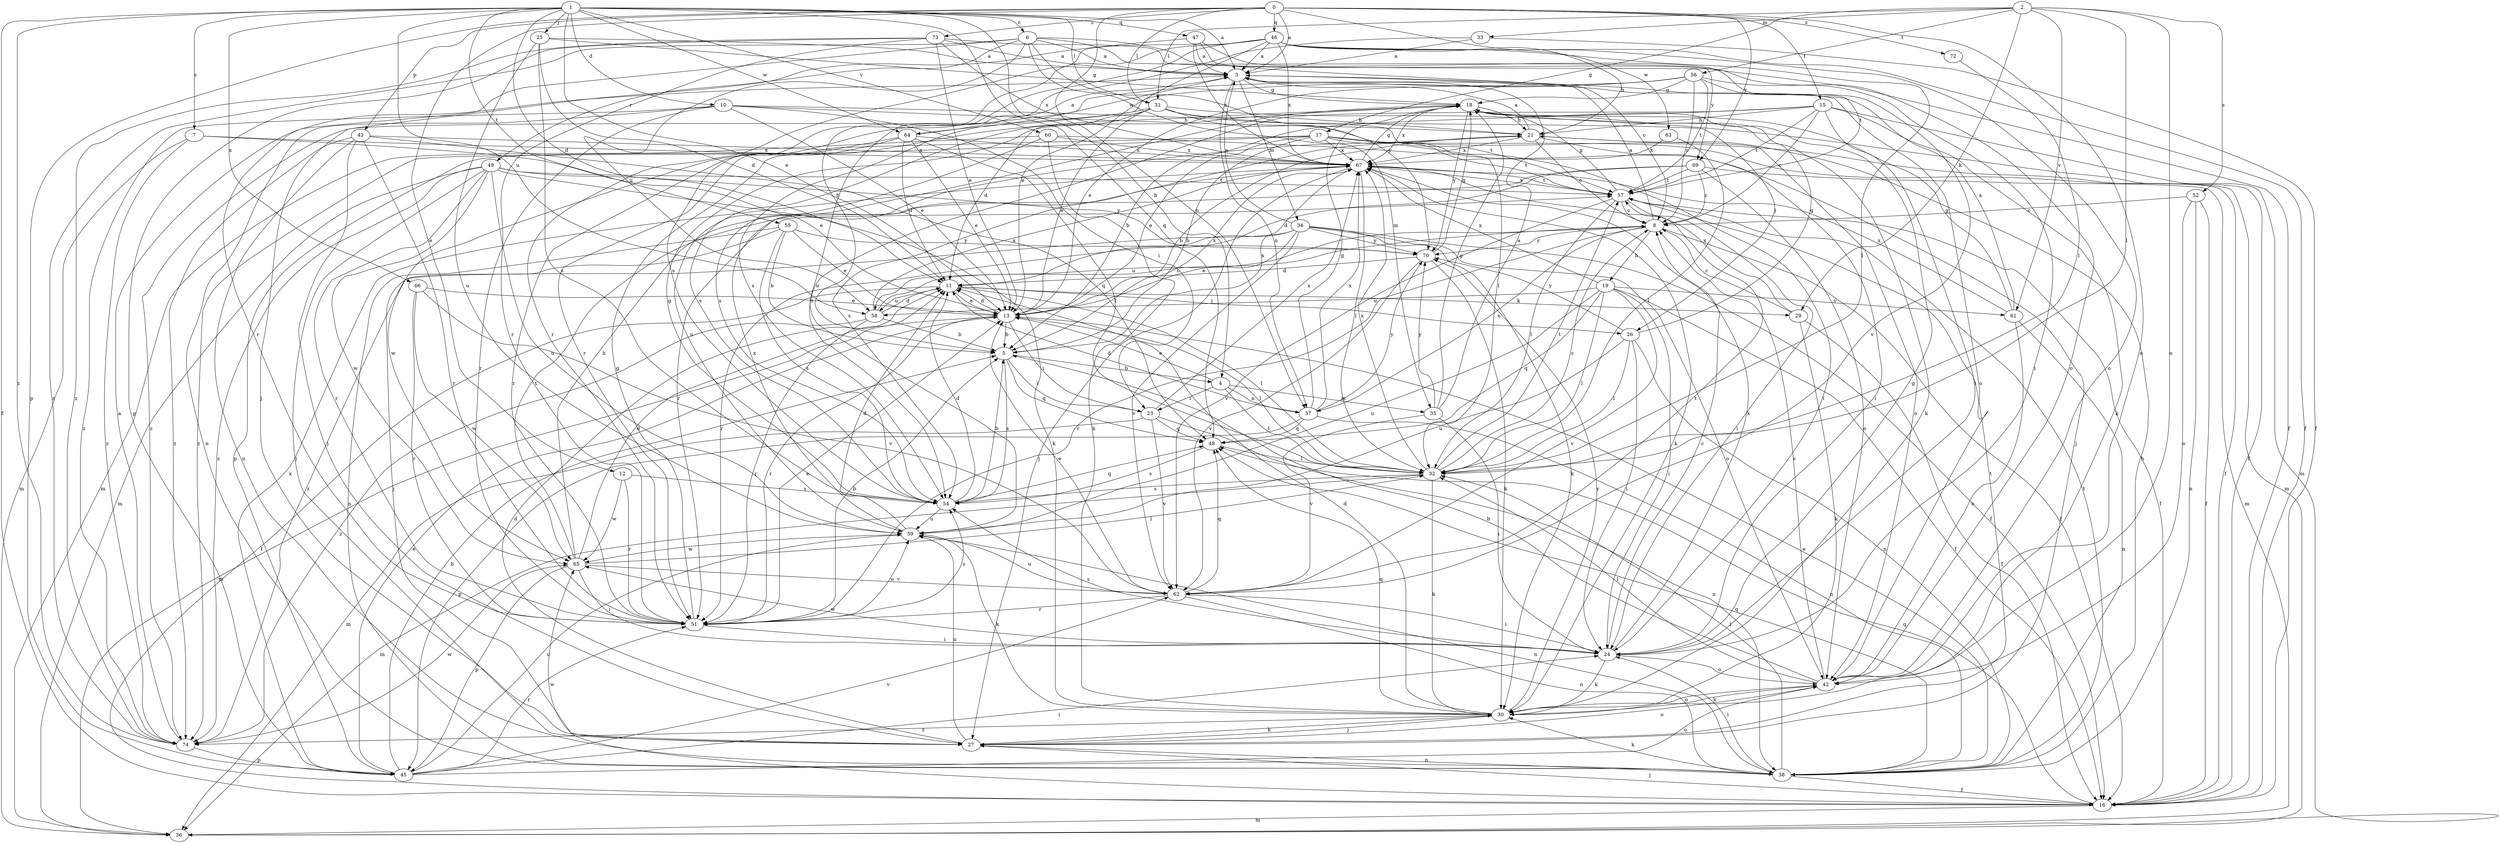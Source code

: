 strict digraph  {
0;
1;
2;
3;
4;
5;
6;
7;
8;
10;
11;
12;
13;
15;
16;
17;
18;
19;
21;
23;
24;
25;
26;
27;
29;
30;
31;
32;
33;
34;
35;
36;
37;
38;
42;
43;
45;
46;
47;
48;
49;
51;
52;
54;
55;
56;
57;
58;
59;
60;
61;
62;
63;
64;
65;
66;
67;
69;
70;
72;
73;
74;
0 -> 3  [label=a];
0 -> 12  [label=e];
0 -> 15  [label=f];
0 -> 31  [label=l];
0 -> 37  [label=n];
0 -> 42  [label=o];
0 -> 43  [label=p];
0 -> 45  [label=p];
0 -> 46  [label=q];
0 -> 63  [label=w];
0 -> 69  [label=y];
0 -> 72  [label=z];
0 -> 73  [label=z];
1 -> 3  [label=a];
1 -> 4  [label=b];
1 -> 6  [label=c];
1 -> 7  [label=c];
1 -> 10  [label=d];
1 -> 11  [label=d];
1 -> 13  [label=e];
1 -> 16  [label=f];
1 -> 25  [label=j];
1 -> 31  [label=l];
1 -> 47  [label=q];
1 -> 48  [label=q];
1 -> 55  [label=t];
1 -> 58  [label=u];
1 -> 60  [label=v];
1 -> 64  [label=w];
1 -> 66  [label=x];
1 -> 74  [label=z];
2 -> 17  [label=g];
2 -> 29  [label=k];
2 -> 31  [label=l];
2 -> 32  [label=l];
2 -> 33  [label=m];
2 -> 42  [label=o];
2 -> 52  [label=s];
2 -> 56  [label=t];
2 -> 61  [label=v];
3 -> 18  [label=g];
3 -> 34  [label=m];
3 -> 37  [label=n];
3 -> 42  [label=o];
3 -> 64  [label=w];
4 -> 13  [label=e];
4 -> 23  [label=i];
4 -> 32  [label=l];
4 -> 35  [label=m];
4 -> 37  [label=n];
5 -> 4  [label=b];
5 -> 23  [label=i];
5 -> 48  [label=q];
5 -> 54  [label=s];
5 -> 67  [label=x];
6 -> 3  [label=a];
6 -> 35  [label=m];
6 -> 42  [label=o];
6 -> 49  [label=r];
6 -> 51  [label=r];
6 -> 58  [label=u];
6 -> 69  [label=y];
6 -> 70  [label=y];
6 -> 74  [label=z];
7 -> 13  [label=e];
7 -> 36  [label=m];
7 -> 67  [label=x];
7 -> 74  [label=z];
8 -> 3  [label=a];
8 -> 16  [label=f];
8 -> 19  [label=h];
8 -> 37  [label=n];
8 -> 51  [label=r];
8 -> 58  [label=u];
8 -> 70  [label=y];
10 -> 13  [label=e];
10 -> 21  [label=h];
10 -> 23  [label=i];
10 -> 26  [label=j];
10 -> 38  [label=n];
10 -> 51  [label=r];
10 -> 74  [label=z];
11 -> 13  [label=e];
11 -> 16  [label=f];
11 -> 26  [label=j];
11 -> 29  [label=k];
11 -> 32  [label=l];
11 -> 58  [label=u];
12 -> 51  [label=r];
12 -> 54  [label=s];
12 -> 65  [label=w];
13 -> 5  [label=b];
13 -> 11  [label=d];
13 -> 23  [label=i];
13 -> 32  [label=l];
13 -> 36  [label=m];
13 -> 51  [label=r];
13 -> 67  [label=x];
15 -> 5  [label=b];
15 -> 8  [label=c];
15 -> 21  [label=h];
15 -> 24  [label=i];
15 -> 30  [label=k];
15 -> 36  [label=m];
15 -> 54  [label=s];
15 -> 57  [label=t];
16 -> 27  [label=j];
16 -> 36  [label=m];
16 -> 48  [label=q];
16 -> 65  [label=w];
17 -> 5  [label=b];
17 -> 13  [label=e];
17 -> 16  [label=f];
17 -> 27  [label=j];
17 -> 36  [label=m];
17 -> 45  [label=p];
17 -> 57  [label=t];
17 -> 67  [label=x];
17 -> 74  [label=z];
18 -> 21  [label=h];
18 -> 30  [label=k];
18 -> 54  [label=s];
18 -> 67  [label=x];
18 -> 70  [label=y];
19 -> 16  [label=f];
19 -> 24  [label=i];
19 -> 32  [label=l];
19 -> 48  [label=q];
19 -> 58  [label=u];
19 -> 59  [label=u];
19 -> 61  [label=v];
19 -> 62  [label=v];
19 -> 67  [label=x];
21 -> 3  [label=a];
21 -> 5  [label=b];
21 -> 8  [label=c];
21 -> 24  [label=i];
21 -> 42  [label=o];
21 -> 54  [label=s];
21 -> 67  [label=x];
23 -> 36  [label=m];
23 -> 38  [label=n];
23 -> 48  [label=q];
23 -> 62  [label=v];
23 -> 67  [label=x];
24 -> 8  [label=c];
24 -> 18  [label=g];
24 -> 30  [label=k];
24 -> 42  [label=o];
24 -> 54  [label=s];
24 -> 65  [label=w];
24 -> 67  [label=x];
25 -> 3  [label=a];
25 -> 11  [label=d];
25 -> 18  [label=g];
25 -> 54  [label=s];
25 -> 59  [label=u];
26 -> 18  [label=g];
26 -> 24  [label=i];
26 -> 32  [label=l];
26 -> 38  [label=n];
26 -> 59  [label=u];
26 -> 70  [label=y];
27 -> 11  [label=d];
27 -> 30  [label=k];
27 -> 38  [label=n];
27 -> 42  [label=o];
27 -> 57  [label=t];
27 -> 59  [label=u];
29 -> 8  [label=c];
29 -> 16  [label=f];
29 -> 30  [label=k];
29 -> 67  [label=x];
30 -> 11  [label=d];
30 -> 27  [label=j];
30 -> 42  [label=o];
30 -> 48  [label=q];
30 -> 70  [label=y];
30 -> 74  [label=z];
31 -> 11  [label=d];
31 -> 13  [label=e];
31 -> 16  [label=f];
31 -> 21  [label=h];
31 -> 32  [label=l];
31 -> 54  [label=s];
31 -> 57  [label=t];
31 -> 74  [label=z];
32 -> 8  [label=c];
32 -> 30  [label=k];
32 -> 36  [label=m];
32 -> 54  [label=s];
32 -> 57  [label=t];
32 -> 67  [label=x];
33 -> 3  [label=a];
33 -> 16  [label=f];
33 -> 59  [label=u];
34 -> 3  [label=a];
34 -> 13  [label=e];
34 -> 16  [label=f];
34 -> 30  [label=k];
34 -> 42  [label=o];
34 -> 51  [label=r];
34 -> 62  [label=v];
34 -> 70  [label=y];
34 -> 74  [label=z];
35 -> 3  [label=a];
35 -> 18  [label=g];
35 -> 24  [label=i];
35 -> 62  [label=v];
35 -> 70  [label=y];
37 -> 11  [label=d];
37 -> 18  [label=g];
37 -> 38  [label=n];
37 -> 45  [label=p];
37 -> 48  [label=q];
37 -> 67  [label=x];
37 -> 70  [label=y];
38 -> 13  [label=e];
38 -> 16  [label=f];
38 -> 21  [label=h];
38 -> 24  [label=i];
38 -> 30  [label=k];
38 -> 32  [label=l];
38 -> 48  [label=q];
38 -> 57  [label=t];
42 -> 5  [label=b];
42 -> 8  [label=c];
42 -> 30  [label=k];
42 -> 32  [label=l];
43 -> 27  [label=j];
43 -> 38  [label=n];
43 -> 48  [label=q];
43 -> 51  [label=r];
43 -> 67  [label=x];
43 -> 74  [label=z];
45 -> 5  [label=b];
45 -> 13  [label=e];
45 -> 24  [label=i];
45 -> 42  [label=o];
45 -> 51  [label=r];
45 -> 59  [label=u];
45 -> 62  [label=v];
45 -> 67  [label=x];
46 -> 3  [label=a];
46 -> 5  [label=b];
46 -> 13  [label=e];
46 -> 16  [label=f];
46 -> 21  [label=h];
46 -> 32  [label=l];
46 -> 42  [label=o];
46 -> 51  [label=r];
46 -> 54  [label=s];
46 -> 67  [label=x];
47 -> 3  [label=a];
47 -> 8  [label=c];
47 -> 27  [label=j];
47 -> 57  [label=t];
47 -> 67  [label=x];
48 -> 32  [label=l];
48 -> 54  [label=s];
49 -> 27  [label=j];
49 -> 30  [label=k];
49 -> 36  [label=m];
49 -> 51  [label=r];
49 -> 57  [label=t];
49 -> 59  [label=u];
49 -> 65  [label=w];
49 -> 70  [label=y];
49 -> 74  [label=z];
51 -> 5  [label=b];
51 -> 13  [label=e];
51 -> 18  [label=g];
51 -> 24  [label=i];
51 -> 54  [label=s];
51 -> 59  [label=u];
52 -> 8  [label=c];
52 -> 16  [label=f];
52 -> 38  [label=n];
52 -> 42  [label=o];
54 -> 5  [label=b];
54 -> 11  [label=d];
54 -> 18  [label=g];
54 -> 48  [label=q];
54 -> 59  [label=u];
55 -> 5  [label=b];
55 -> 13  [label=e];
55 -> 27  [label=j];
55 -> 38  [label=n];
55 -> 54  [label=s];
55 -> 70  [label=y];
56 -> 8  [label=c];
56 -> 13  [label=e];
56 -> 18  [label=g];
56 -> 24  [label=i];
56 -> 51  [label=r];
56 -> 54  [label=s];
56 -> 57  [label=t];
56 -> 62  [label=v];
57 -> 8  [label=c];
57 -> 16  [label=f];
57 -> 18  [label=g];
57 -> 24  [label=i];
57 -> 32  [label=l];
57 -> 62  [label=v];
57 -> 67  [label=x];
58 -> 5  [label=b];
58 -> 8  [label=c];
58 -> 11  [label=d];
58 -> 51  [label=r];
58 -> 67  [label=x];
58 -> 74  [label=z];
59 -> 11  [label=d];
59 -> 30  [label=k];
59 -> 38  [label=n];
59 -> 65  [label=w];
59 -> 67  [label=x];
60 -> 24  [label=i];
60 -> 30  [label=k];
60 -> 36  [label=m];
60 -> 59  [label=u];
60 -> 67  [label=x];
61 -> 3  [label=a];
61 -> 18  [label=g];
61 -> 38  [label=n];
61 -> 42  [label=o];
61 -> 67  [label=x];
62 -> 13  [label=e];
62 -> 24  [label=i];
62 -> 38  [label=n];
62 -> 48  [label=q];
62 -> 51  [label=r];
62 -> 57  [label=t];
62 -> 59  [label=u];
63 -> 32  [label=l];
63 -> 67  [label=x];
64 -> 3  [label=a];
64 -> 11  [label=d];
64 -> 13  [label=e];
64 -> 32  [label=l];
64 -> 51  [label=r];
64 -> 65  [label=w];
64 -> 67  [label=x];
65 -> 11  [label=d];
65 -> 21  [label=h];
65 -> 24  [label=i];
65 -> 32  [label=l];
65 -> 45  [label=p];
65 -> 57  [label=t];
65 -> 62  [label=v];
66 -> 13  [label=e];
66 -> 51  [label=r];
66 -> 62  [label=v];
66 -> 65  [label=w];
67 -> 18  [label=g];
67 -> 27  [label=j];
67 -> 30  [label=k];
67 -> 32  [label=l];
67 -> 57  [label=t];
69 -> 8  [label=c];
69 -> 11  [label=d];
69 -> 36  [label=m];
69 -> 42  [label=o];
69 -> 51  [label=r];
69 -> 57  [label=t];
70 -> 11  [label=d];
70 -> 18  [label=g];
70 -> 30  [label=k];
70 -> 62  [label=v];
72 -> 32  [label=l];
73 -> 3  [label=a];
73 -> 13  [label=e];
73 -> 16  [label=f];
73 -> 45  [label=p];
73 -> 51  [label=r];
73 -> 67  [label=x];
73 -> 74  [label=z];
74 -> 3  [label=a];
74 -> 45  [label=p];
74 -> 65  [label=w];
}
